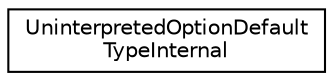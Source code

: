 digraph "类继承关系图"
{
 // LATEX_PDF_SIZE
  edge [fontname="Helvetica",fontsize="10",labelfontname="Helvetica",labelfontsize="10"];
  node [fontname="Helvetica",fontsize="10",shape=record];
  rankdir="LR";
  Node0 [label="UninterpretedOptionDefault\lTypeInternal",height=0.2,width=0.4,color="black", fillcolor="white", style="filled",URL="$structUninterpretedOptionDefaultTypeInternal.html",tooltip=" "];
}
